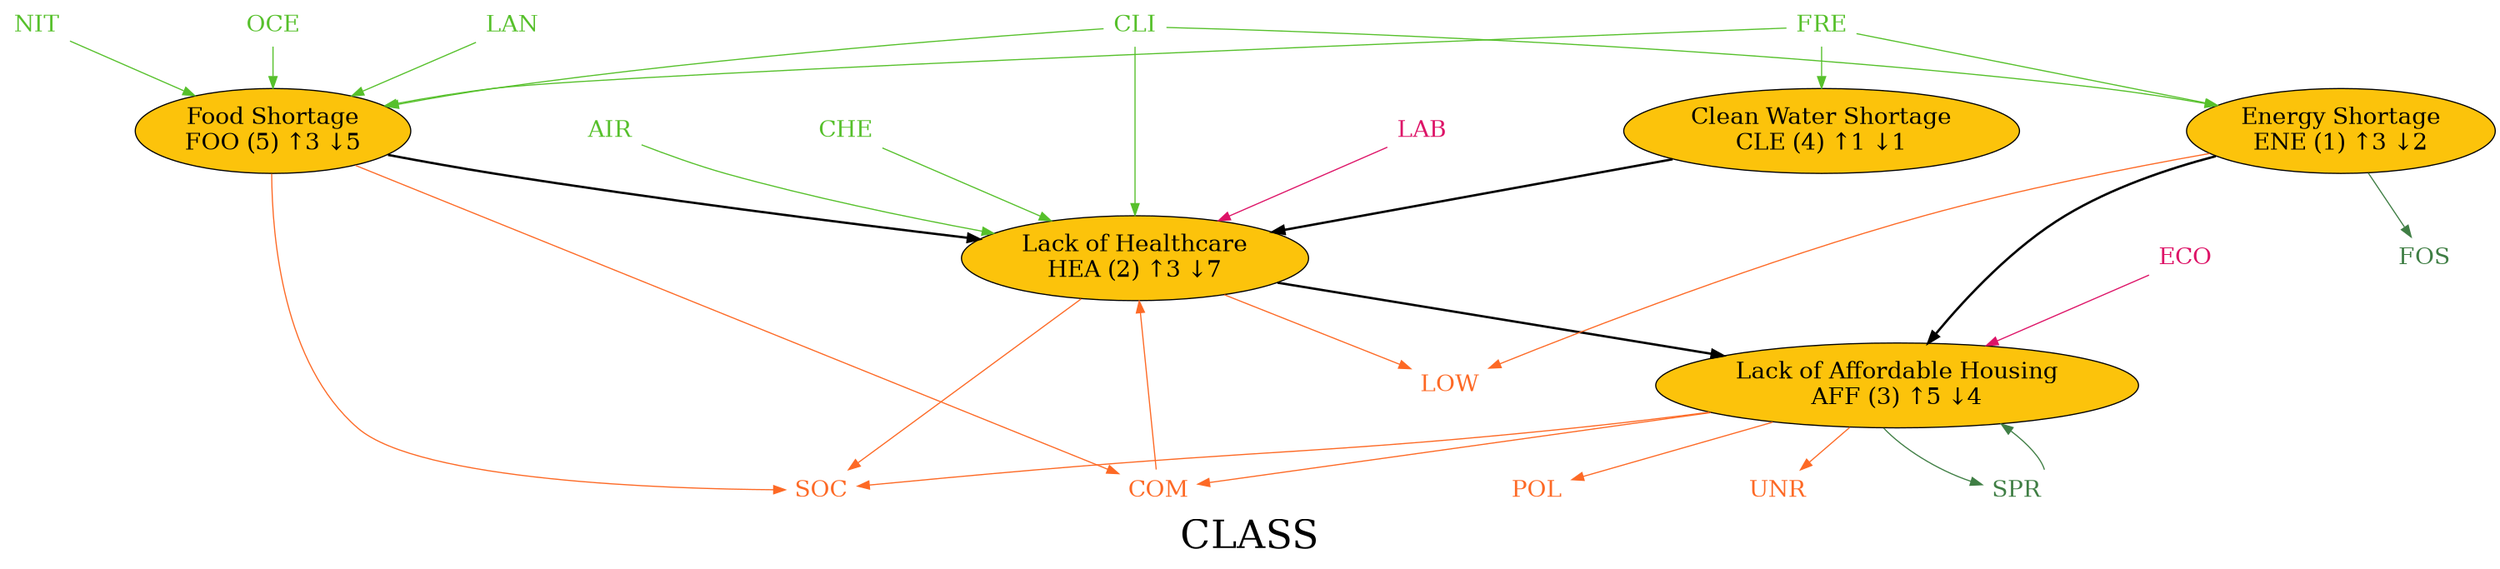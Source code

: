 digraph {
	graph [fontsize=34 label=CLASS landscape=portrait mindist=2.0 nodesep=2.0 size="20,20"]
	N0 [label="Clean Water Shortage
CLE (4) &uarr;1 &darr;1" fillcolor="#fcc30b" fontsize=20 shape=oval style=filled]
	N1 [label="Lack of Healthcare
HEA (2) &uarr;3 &darr;7" fillcolor="#fcc30b" fontsize=20 shape=oval style=filled]
	N2 [label="Lack of Affordable Housing
AFF (3) &uarr;5 &darr;4" fillcolor="#fcc30b" fontsize=20 shape=oval style=filled]
	N3 [label="Food Shortage
FOO (5) &uarr;3 &darr;5" fillcolor="#fcc30b" fontsize=20 shape=oval style=filled]
	N4 [label="Energy Shortage
ENE (1) &uarr;3 &darr;2" fillcolor="#fcc30b" fontsize=20 shape=oval style=filled]
	N5 [label=ECO fontcolor="#dd1367" fontsize=20 shape=plaintext]
	N6 [label=LAB fontcolor="#dd1367" fontsize=20 shape=plaintext]
	N7 [label=SPR fontcolor="#3f7e44" fontsize=20 shape=plaintext]
	N8 [label=CLI fontcolor="#56c02b" fontsize=20 shape=plaintext]
	N9 [label=SOC fontcolor="#fd6925" fontsize=20 shape=plaintext]
	N10 [label=COM fontcolor="#fd6925" fontsize=20 shape=plaintext]
	N11 [label=AIR fontcolor="#56c02b" fontsize=20 shape=plaintext]
	N12 [label=CHE fontcolor="#56c02b" fontsize=20 shape=plaintext]
	N13 [label=LAN fontcolor="#56c02b" fontsize=20 shape=plaintext]
	N14 [label=NIT fontcolor="#56c02b" fontsize=20 shape=plaintext]
	N15 [label=OCE fontcolor="#56c02b" fontsize=20 shape=plaintext]
	N16 [label=POL fontcolor="#fd6925" fontsize=20 shape=plaintext]
	N17 [label=FRE fontcolor="#56c02b" fontsize=20 shape=plaintext]
	N18 [label=UNR fontcolor="#fd6925" fontsize=20 shape=plaintext]
	N19 [label=FOS fontcolor="#3f7e44" fontsize=20 shape=plaintext]
	N20 [label=LOW fontcolor="#fd6925" fontsize=20 shape=plaintext]
	N0 -> N1 [color=black style=bold]
	N1 -> N9 [color="#fd6925" style=solid]
	N1 -> N2 [color=black style=bold]
	N1 -> N20 [color="#fd6925" style=solid]
	N2 -> N10 [color="#fd6925" style=solid]
	N2 -> N7 [color="#3f7e44" style=solid]
	N2 -> N9 [color="#fd6925" style=solid]
	N2 -> N16 [color="#fd6925" style=solid]
	N2 -> N18 [color="#fd6925" style=solid]
	N3 -> N10 [color="#fd6925" style=solid]
	N3 -> N1 [color=black style=bold]
	N3 -> N9 [color="#fd6925" style=solid]
	N4 -> N2 [color=black style=bold]
	N4 -> N20 [color="#fd6925" style=solid]
	N4 -> N19 [color="#3f7e44" style=solid]
	N11 -> N1 [color="#56c02b"]
	N12 -> N1 [color="#56c02b"]
	N8 -> N3 [color="#56c02b"]
	N8 -> N4 [color="#56c02b"]
	N8 -> N1 [color="#56c02b"]
	N10 -> N1 [color="#fd6925"]
	N5 -> N2 [color="#dd1367"]
	N17 -> N0 [color="#56c02b"]
	N17 -> N3 [color="#56c02b"]
	N17 -> N4 [color="#56c02b"]
	N6 -> N1 [color="#dd1367"]
	N13 -> N3 [color="#56c02b"]
	N14 -> N3 [color="#56c02b"]
	N15 -> N3 [color="#56c02b"]
	N7 -> N2 [color="#3f7e44"]
}